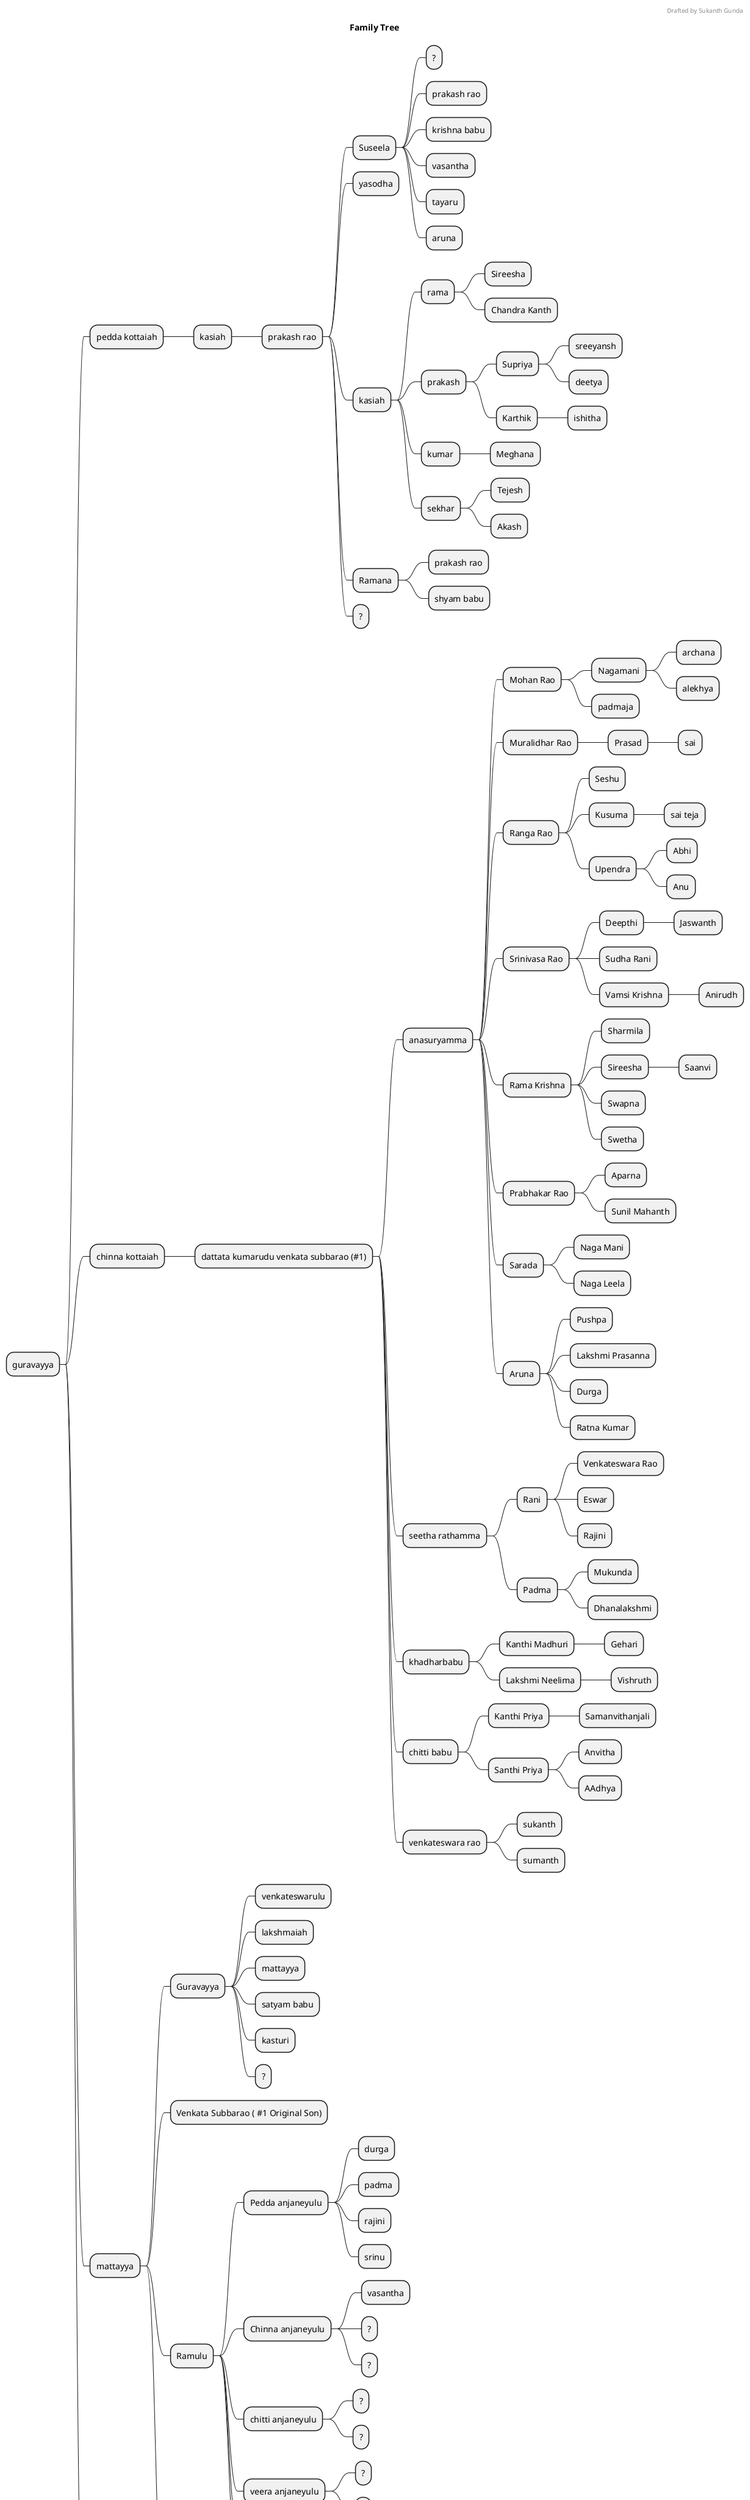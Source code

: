 <?xml version="1.0" encoding="UTF-8" standalone="no"?><svg xmlns="http://www.w3.org/2000/svg" xmlns:xlink="http://www.w3.org/1999/xlink" contentScriptType="application/ecmascript" contentStyleType="text/css" height="4228px" preserveAspectRatio="none" style="width:1265px;height:4228px;background:#FFFFFF;" version="1.1" viewBox="0 0 1265 4228" width="1265px" zoomAndPan="magnify"><defs><filter height="300%" id="f11pgpbeqben3u" width="300%" x="-1" y="-1"><feGaussianBlur result="blurOut" stdDeviation="2.0"/><feColorMatrix in="blurOut" result="blurOut2" type="matrix" values="0 0 0 0 0 0 0 0 0 0 0 0 0 0 0 0 0 0 .4 0"/><feOffset dx="4.0" dy="4.0" in="blurOut2" result="blurOut3"/><feBlend in="SourceGraphic" in2="blurOut3" mode="normal"/></filter></defs><g><rect fill="none" height="11.7773" style="stroke:none;stroke-width:1.0;" width="127" x="1068" y="10"/><text fill="#888888" font-family="sans-serif" font-size="10" lengthAdjust="spacing" textLength="127" x="1068" y="19.668">Drafted by Sukanth Gunda</text><rect fill="none" height="26.4883" style="stroke:none;stroke-width:1.0;" width="95" x="555" y="27.7773"/><text fill="#000000" font-family="sans-serif" font-size="14" font-weight="bold" lengthAdjust="spacing" textLength="85" x="560" y="46.3125">Family Tree</text><rect fill="#FEFECE" filter="url(#f11pgpbeqben3u)" height="36.4883" rx="12.5" ry="12.5" style="stroke:#A80036;stroke-width:1.5;" width="89" x="10" y="2103.8438"/><text fill="#000000" font-family="sans-serif" font-size="14" lengthAdjust="spacing" textLength="69" x="20" y="2127.3789">guravayya</text><rect fill="#FEFECE" filter="url(#f11pgpbeqben3u)" height="36.4883" rx="12.5" ry="12.5" style="stroke:#A80036;stroke-width:1.5;" width="123" x="149" y="508.0498"/><text fill="#000000" font-family="sans-serif" font-size="14" lengthAdjust="spacing" textLength="103" x="159" y="531.585">pedda kottaiah</text><rect fill="#FEFECE" filter="url(#f11pgpbeqben3u)" height="36.4883" rx="12.5" ry="12.5" style="stroke:#A80036;stroke-width:1.5;" width="64" x="322" y="508.0498"/><text fill="#000000" font-family="sans-serif" font-size="14" lengthAdjust="spacing" textLength="44" x="332" y="531.585">kasiah</text><rect fill="#FEFECE" filter="url(#f11pgpbeqben3u)" height="36.4883" rx="12.5" ry="12.5" style="stroke:#A80036;stroke-width:1.5;" width="102" x="436" y="508.0498"/><text fill="#000000" font-family="sans-serif" font-size="14" lengthAdjust="spacing" textLength="82" x="446" y="531.585">prakash rao</text><rect fill="#FEFECE" filter="url(#f11pgpbeqben3u)" height="36.4883" rx="12.5" ry="12.5" style="stroke:#A80036;stroke-width:1.5;" width="72" x="588" y="211.4863"/><text fill="#000000" font-family="sans-serif" font-size="14" lengthAdjust="spacing" textLength="52" x="598" y="235.0215">Suseela</text><rect fill="#FEFECE" filter="url(#f11pgpbeqben3u)" height="36.4883" rx="12.5" ry="12.5" style="stroke:#A80036;stroke-width:1.5;" width="26" x="710" y="70.2656"/><text fill="#000000" font-family="sans-serif" font-size="14" lengthAdjust="spacing" textLength="6" x="720" y="93.8008">?</text><path d="M660,229.7305 L670,229.7305 C685,229.7305 685,88.5098 700,88.5098 L710,88.5098 " fill="none" style="stroke:#A80036;stroke-width:1.0;"/><rect fill="#FEFECE" filter="url(#f11pgpbeqben3u)" height="36.4883" rx="12.5" ry="12.5" style="stroke:#A80036;stroke-width:1.5;" width="102" x="710" y="126.7539"/><text fill="#000000" font-family="sans-serif" font-size="14" lengthAdjust="spacing" textLength="82" x="720" y="150.2891">prakash rao</text><path d="M660,229.7305 L670,229.7305 C685,229.7305 685,144.998 700,144.998 L710,144.998 " fill="none" style="stroke:#A80036;stroke-width:1.0;"/><rect fill="#FEFECE" filter="url(#f11pgpbeqben3u)" height="36.4883" rx="12.5" ry="12.5" style="stroke:#A80036;stroke-width:1.5;" width="110" x="710" y="183.2422"/><text fill="#000000" font-family="sans-serif" font-size="14" lengthAdjust="spacing" textLength="90" x="720" y="206.7773">krishna babu</text><path d="M660,229.7305 L670,229.7305 C685,229.7305 685,201.4863 700,201.4863 L710,201.4863 " fill="none" style="stroke:#A80036;stroke-width:1.0;"/><rect fill="#FEFECE" filter="url(#f11pgpbeqben3u)" height="36.4883" rx="12.5" ry="12.5" style="stroke:#A80036;stroke-width:1.5;" width="81" x="710" y="239.7305"/><text fill="#000000" font-family="sans-serif" font-size="14" lengthAdjust="spacing" textLength="61" x="720" y="263.2656">vasantha</text><path d="M660,229.7305 L670,229.7305 C685,229.7305 685,257.9746 700,257.9746 L710,257.9746 " fill="none" style="stroke:#A80036;stroke-width:1.0;"/><rect fill="#FEFECE" filter="url(#f11pgpbeqben3u)" height="36.4883" rx="12.5" ry="12.5" style="stroke:#A80036;stroke-width:1.5;" width="63" x="710" y="296.2188"/><text fill="#000000" font-family="sans-serif" font-size="14" lengthAdjust="spacing" textLength="43" x="720" y="319.7539">tayaru</text><path d="M660,229.7305 L670,229.7305 C685,229.7305 685,314.4629 700,314.4629 L710,314.4629 " fill="none" style="stroke:#A80036;stroke-width:1.0;"/><rect fill="#FEFECE" filter="url(#f11pgpbeqben3u)" height="36.4883" rx="12.5" ry="12.5" style="stroke:#A80036;stroke-width:1.5;" width="60" x="710" y="352.707"/><text fill="#000000" font-family="sans-serif" font-size="14" lengthAdjust="spacing" textLength="40" x="720" y="376.2422">aruna</text><path d="M660,229.7305 L670,229.7305 C685,229.7305 685,370.9512 700,370.9512 L710,370.9512 " fill="none" style="stroke:#A80036;stroke-width:1.0;"/><path d="M538,526.2939 L548,526.2939 C563,526.2939 563,229.7305 578,229.7305 L588,229.7305 " fill="none" style="stroke:#A80036;stroke-width:1.0;"/><rect fill="#FEFECE" filter="url(#f11pgpbeqben3u)" height="36.4883" rx="12.5" ry="12.5" style="stroke:#A80036;stroke-width:1.5;" width="77" x="588" y="267.9746"/><text fill="#000000" font-family="sans-serif" font-size="14" lengthAdjust="spacing" textLength="57" x="598" y="291.5098">yasodha</text><path d="M538,526.2939 L548,526.2939 C563,526.2939 563,286.2188 578,286.2188 L588,286.2188 " fill="none" style="stroke:#A80036;stroke-width:1.0;"/><rect fill="#FEFECE" filter="url(#f11pgpbeqben3u)" height="36.4883" rx="12.5" ry="12.5" style="stroke:#A80036;stroke-width:1.5;" width="64" x="588" y="606.9043"/><text fill="#000000" font-family="sans-serif" font-size="14" lengthAdjust="spacing" textLength="44" x="598" y="630.4395">kasiah</text><rect fill="#FEFECE" filter="url(#f11pgpbeqben3u)" height="36.4883" rx="12.5" ry="12.5" style="stroke:#A80036;stroke-width:1.5;" width="55" x="702" y="437.4395"/><text fill="#000000" font-family="sans-serif" font-size="14" lengthAdjust="spacing" textLength="35" x="712" y="460.9746">rama</text><rect fill="#FEFECE" filter="url(#f11pgpbeqben3u)" height="36.4883" rx="12.5" ry="12.5" style="stroke:#A80036;stroke-width:1.5;" width="78" x="807" y="409.1953"/><text fill="#000000" font-family="sans-serif" font-size="14" lengthAdjust="spacing" textLength="58" x="817" y="432.7305">Sireesha</text><path d="M757,455.6836 L767,455.6836 C782,455.6836 782,427.4395 797,427.4395 L807,427.4395 " fill="none" style="stroke:#A80036;stroke-width:1.0;"/><rect fill="#FEFECE" filter="url(#f11pgpbeqben3u)" height="36.4883" rx="12.5" ry="12.5" style="stroke:#A80036;stroke-width:1.5;" width="123" x="807" y="465.6836"/><text fill="#000000" font-family="sans-serif" font-size="14" lengthAdjust="spacing" textLength="103" x="817" y="489.2188">Chandra Kanth</text><path d="M757,455.6836 L767,455.6836 C782,455.6836 782,483.9277 797,483.9277 L807,483.9277 " fill="none" style="stroke:#A80036;stroke-width:1.0;"/><path d="M652,625.1484 L662,625.1484 C677,625.1484 677,455.6836 692,455.6836 L702,455.6836 " fill="none" style="stroke:#A80036;stroke-width:1.0;"/><rect fill="#FEFECE" filter="url(#f11pgpbeqben3u)" height="36.4883" rx="12.5" ry="12.5" style="stroke:#A80036;stroke-width:1.5;" width="75" x="702" y="578.6602"/><text fill="#000000" font-family="sans-serif" font-size="14" lengthAdjust="spacing" textLength="55" x="712" y="602.1953">prakash</text><rect fill="#FEFECE" filter="url(#f11pgpbeqben3u)" height="36.4883" rx="12.5" ry="12.5" style="stroke:#A80036;stroke-width:1.5;" width="71" x="827" y="550.416"/><text fill="#000000" font-family="sans-serif" font-size="14" lengthAdjust="spacing" textLength="51" x="837" y="573.9512">Supriya</text><rect fill="#FEFECE" filter="url(#f11pgpbeqben3u)" height="36.4883" rx="12.5" ry="12.5" style="stroke:#A80036;stroke-width:1.5;" width="89" x="948" y="522.1719"/><text fill="#000000" font-family="sans-serif" font-size="14" lengthAdjust="spacing" textLength="69" x="958" y="545.707">sreeyansh</text><path d="M898,568.6602 L908,568.6602 C923,568.6602 923,540.416 938,540.416 L948,540.416 " fill="none" style="stroke:#A80036;stroke-width:1.0;"/><rect fill="#FEFECE" filter="url(#f11pgpbeqben3u)" height="36.4883" rx="12.5" ry="12.5" style="stroke:#A80036;stroke-width:1.5;" width="65" x="948" y="578.6602"/><text fill="#000000" font-family="sans-serif" font-size="14" lengthAdjust="spacing" textLength="45" x="958" y="602.1953">deetya</text><path d="M898,568.6602 L908,568.6602 C923,568.6602 923,596.9043 938,596.9043 L948,596.9043 " fill="none" style="stroke:#A80036;stroke-width:1.0;"/><path d="M777,596.9043 L787,596.9043 C802,596.9043 802,568.6602 817,568.6602 L827,568.6602 " fill="none" style="stroke:#A80036;stroke-width:1.0;"/><rect fill="#FEFECE" filter="url(#f11pgpbeqben3u)" height="36.4883" rx="12.5" ry="12.5" style="stroke:#A80036;stroke-width:1.5;" width="69" x="827" y="635.1484"/><text fill="#000000" font-family="sans-serif" font-size="14" lengthAdjust="spacing" textLength="49" x="837" y="658.6836">Karthik</text><rect fill="#FEFECE" filter="url(#f11pgpbeqben3u)" height="36.4883" rx="12.5" ry="12.5" style="stroke:#A80036;stroke-width:1.5;" width="66" x="946" y="635.1484"/><text fill="#000000" font-family="sans-serif" font-size="14" lengthAdjust="spacing" textLength="46" x="956" y="658.6836">ishitha</text><path d="M896,653.3926 L906,653.3926 C921,653.3926 921,653.3926 936,653.3926 L946,653.3926 " fill="none" style="stroke:#A80036;stroke-width:1.0;"/><path d="M777,596.9043 L787,596.9043 C802,596.9043 802,653.3926 817,653.3926 L827,653.3926 " fill="none" style="stroke:#A80036;stroke-width:1.0;"/><path d="M652,625.1484 L662,625.1484 C677,625.1484 677,596.9043 692,596.9043 L702,596.9043 " fill="none" style="stroke:#A80036;stroke-width:1.0;"/><rect fill="#FEFECE" filter="url(#f11pgpbeqben3u)" height="36.4883" rx="12.5" ry="12.5" style="stroke:#A80036;stroke-width:1.5;" width="64" x="702" y="691.6367"/><text fill="#000000" font-family="sans-serif" font-size="14" lengthAdjust="spacing" textLength="44" x="712" y="715.1719">kumar</text><rect fill="#FEFECE" filter="url(#f11pgpbeqben3u)" height="36.4883" rx="12.5" ry="12.5" style="stroke:#A80036;stroke-width:1.5;" width="83" x="816" y="691.6367"/><text fill="#000000" font-family="sans-serif" font-size="14" lengthAdjust="spacing" textLength="63" x="826" y="715.1719">Meghana</text><path d="M766,709.8809 L776,709.8809 C791,709.8809 791,709.8809 806,709.8809 L816,709.8809 " fill="none" style="stroke:#A80036;stroke-width:1.0;"/><path d="M652,625.1484 L662,625.1484 C677,625.1484 677,709.8809 692,709.8809 L702,709.8809 " fill="none" style="stroke:#A80036;stroke-width:1.0;"/><rect fill="#FEFECE" filter="url(#f11pgpbeqben3u)" height="36.4883" rx="12.5" ry="12.5" style="stroke:#A80036;stroke-width:1.5;" width="66" x="702" y="776.3691"/><text fill="#000000" font-family="sans-serif" font-size="14" lengthAdjust="spacing" textLength="46" x="712" y="799.9043">sekhar</text><rect fill="#FEFECE" filter="url(#f11pgpbeqben3u)" height="36.4883" rx="12.5" ry="12.5" style="stroke:#A80036;stroke-width:1.5;" width="65" x="818" y="748.125"/><text fill="#000000" font-family="sans-serif" font-size="14" lengthAdjust="spacing" textLength="45" x="828" y="771.6602">Tejesh</text><path d="M768,794.6133 L778,794.6133 C793,794.6133 793,766.3691 808,766.3691 L818,766.3691 " fill="none" style="stroke:#A80036;stroke-width:1.0;"/><rect fill="#FEFECE" filter="url(#f11pgpbeqben3u)" height="36.4883" rx="12.5" ry="12.5" style="stroke:#A80036;stroke-width:1.5;" width="62" x="818" y="804.6133"/><text fill="#000000" font-family="sans-serif" font-size="14" lengthAdjust="spacing" textLength="42" x="828" y="828.1484">Akash</text><path d="M768,794.6133 L778,794.6133 C793,794.6133 793,822.8574 808,822.8574 L818,822.8574 " fill="none" style="stroke:#A80036;stroke-width:1.0;"/><path d="M652,625.1484 L662,625.1484 C677,625.1484 677,794.6133 692,794.6133 L702,794.6133 " fill="none" style="stroke:#A80036;stroke-width:1.0;"/><path d="M538,526.2939 L548,526.2939 C563,526.2939 563,625.1484 578,625.1484 L588,625.1484 " fill="none" style="stroke:#A80036;stroke-width:1.0;"/><rect fill="#FEFECE" filter="url(#f11pgpbeqben3u)" height="36.4883" rx="12.5" ry="12.5" style="stroke:#A80036;stroke-width:1.5;" width="75" x="588" y="889.3457"/><text fill="#000000" font-family="sans-serif" font-size="14" lengthAdjust="spacing" textLength="55" x="598" y="912.8809">Ramana</text><rect fill="#FEFECE" filter="url(#f11pgpbeqben3u)" height="36.4883" rx="12.5" ry="12.5" style="stroke:#A80036;stroke-width:1.5;" width="102" x="713" y="861.1016"/><text fill="#000000" font-family="sans-serif" font-size="14" lengthAdjust="spacing" textLength="82" x="723" y="884.6367">prakash rao</text><path d="M663,907.5898 L673,907.5898 C688,907.5898 688,879.3457 703,879.3457 L713,879.3457 " fill="none" style="stroke:#A80036;stroke-width:1.0;"/><rect fill="#FEFECE" filter="url(#f11pgpbeqben3u)" height="36.4883" rx="12.5" ry="12.5" style="stroke:#A80036;stroke-width:1.5;" width="103" x="713" y="917.5898"/><text fill="#000000" font-family="sans-serif" font-size="14" lengthAdjust="spacing" textLength="83" x="723" y="941.125">shyam babu</text><path d="M663,907.5898 L673,907.5898 C688,907.5898 688,935.834 703,935.834 L713,935.834 " fill="none" style="stroke:#A80036;stroke-width:1.0;"/><path d="M538,526.2939 L548,526.2939 C563,526.2939 563,907.5898 578,907.5898 L588,907.5898 " fill="none" style="stroke:#A80036;stroke-width:1.0;"/><rect fill="#FEFECE" filter="url(#f11pgpbeqben3u)" height="36.4883" rx="12.5" ry="12.5" style="stroke:#A80036;stroke-width:1.5;" width="26" x="588" y="945.834"/><text fill="#000000" font-family="sans-serif" font-size="14" lengthAdjust="spacing" textLength="6" x="598" y="969.3691">?</text><path d="M538,526.2939 L548,526.2939 C563,526.2939 563,964.0781 578,964.0781 L588,964.0781 " fill="none" style="stroke:#A80036;stroke-width:1.0;"/><path d="M386,526.2939 L396,526.2939 C411,526.2939 411,526.2939 426,526.2939 L436,526.2939 " fill="none" style="stroke:#A80036;stroke-width:1.0;"/><path d="M272,526.2939 L282,526.2939 C297,526.2939 297,526.2939 312,526.2939 L322,526.2939 " fill="none" style="stroke:#A80036;stroke-width:1.0;"/><path d="M99,2122.0879 L109,2122.0879 C124,2122.0879 124,526.2939 139,526.2939 L149,526.2939 " fill="none" style="stroke:#A80036;stroke-width:1.0;"/><rect fill="#FEFECE" filter="url(#f11pgpbeqben3u)" height="36.4883" rx="12.5" ry="12.5" style="stroke:#A80036;stroke-width:1.5;" width="126" x="149" y="1934.3789"/><text fill="#000000" font-family="sans-serif" font-size="14" lengthAdjust="spacing" textLength="106" x="159" y="1957.9141">chinna kottaiah</text><rect fill="#FEFECE" filter="url(#f11pgpbeqben3u)" height="36.4883" rx="12.5" ry="12.5" style="stroke:#A80036;stroke-width:1.5;" width="301" x="325" y="1934.3789"/><text fill="#000000" font-family="sans-serif" font-size="14" lengthAdjust="spacing" textLength="281" x="335" y="1957.9141">dattata kumarudu venkata subbarao (#1)</text><rect fill="#FEFECE" filter="url(#f11pgpbeqben3u)" height="36.4883" rx="12.5" ry="12.5" style="stroke:#A80036;stroke-width:1.5;" width="116" x="676" y="1595.4492"/><text fill="#000000" font-family="sans-serif" font-size="14" lengthAdjust="spacing" textLength="96" x="686" y="1618.9844">anasuryamma</text><rect fill="#FEFECE" filter="url(#f11pgpbeqben3u)" height="36.4883" rx="12.5" ry="12.5" style="stroke:#A80036;stroke-width:1.5;" width="97" x="842" y="1044.6885"/><text fill="#000000" font-family="sans-serif" font-size="14" lengthAdjust="spacing" textLength="77" x="852" y="1068.2236">Mohan Rao</text><rect fill="#FEFECE" filter="url(#f11pgpbeqben3u)" height="36.4883" rx="12.5" ry="12.5" style="stroke:#A80036;stroke-width:1.5;" width="89" x="989" y="1030.5664"/><text fill="#000000" font-family="sans-serif" font-size="14" lengthAdjust="spacing" textLength="69" x="999" y="1054.1016">Nagamani</text><rect fill="#FEFECE" filter="url(#f11pgpbeqben3u)" height="36.4883" rx="12.5" ry="12.5" style="stroke:#A80036;stroke-width:1.5;" width="75" x="1128" y="1002.3223"/><text fill="#000000" font-family="sans-serif" font-size="14" lengthAdjust="spacing" textLength="55" x="1138" y="1025.8574">archana</text><path d="M1078,1048.8105 L1088,1048.8105 C1103,1048.8105 1103,1020.5664 1118,1020.5664 L1128,1020.5664 " fill="none" style="stroke:#A80036;stroke-width:1.0;"/><rect fill="#FEFECE" filter="url(#f11pgpbeqben3u)" height="36.4883" rx="12.5" ry="12.5" style="stroke:#A80036;stroke-width:1.5;" width="72" x="1128" y="1058.8105"/><text fill="#000000" font-family="sans-serif" font-size="14" lengthAdjust="spacing" textLength="52" x="1138" y="1082.3457">alekhya</text><path d="M1078,1048.8105 L1088,1048.8105 C1103,1048.8105 1103,1077.0547 1118,1077.0547 L1128,1077.0547 " fill="none" style="stroke:#A80036;stroke-width:1.0;"/><path d="M939,1062.9326 L949,1062.9326 C964,1062.9326 964,1048.8105 979,1048.8105 L989,1048.8105 " fill="none" style="stroke:#A80036;stroke-width:1.0;"/><rect fill="#FEFECE" filter="url(#f11pgpbeqben3u)" height="36.4883" rx="12.5" ry="12.5" style="stroke:#A80036;stroke-width:1.5;" width="79" x="989" y="1087.0547"/><text fill="#000000" font-family="sans-serif" font-size="14" lengthAdjust="spacing" textLength="59" x="999" y="1110.5898">padmaja</text><path d="M939,1062.9326 L949,1062.9326 C964,1062.9326 964,1105.2988 979,1105.2988 L989,1105.2988 " fill="none" style="stroke:#A80036;stroke-width:1.0;"/><path d="M792,1613.6934 L802,1613.6934 C817,1613.6934 817,1062.9326 832,1062.9326 L842,1062.9326 " fill="none" style="stroke:#A80036;stroke-width:1.0;"/><rect fill="#FEFECE" filter="url(#f11pgpbeqben3u)" height="36.4883" rx="12.5" ry="12.5" style="stroke:#A80036;stroke-width:1.5;" width="125" x="842" y="1143.543"/><text fill="#000000" font-family="sans-serif" font-size="14" lengthAdjust="spacing" textLength="105" x="852" y="1167.0781">Muralidhar Rao</text><rect fill="#FEFECE" filter="url(#f11pgpbeqben3u)" height="36.4883" rx="12.5" ry="12.5" style="stroke:#A80036;stroke-width:1.5;" width="66" x="1017" y="1143.543"/><text fill="#000000" font-family="sans-serif" font-size="14" lengthAdjust="spacing" textLength="46" x="1027" y="1167.0781">Prasad</text><rect fill="#FEFECE" filter="url(#f11pgpbeqben3u)" height="36.4883" rx="12.5" ry="12.5" style="stroke:#A80036;stroke-width:1.5;" width="39" x="1133" y="1143.543"/><text fill="#000000" font-family="sans-serif" font-size="14" lengthAdjust="spacing" textLength="19" x="1143" y="1167.0781">sai</text><path d="M1083,1161.7871 L1093,1161.7871 C1108,1161.7871 1108,1161.7871 1123,1161.7871 L1133,1161.7871 " fill="none" style="stroke:#A80036;stroke-width:1.0;"/><path d="M967,1161.7871 L977,1161.7871 C992,1161.7871 992,1161.7871 1007,1161.7871 L1017,1161.7871 " fill="none" style="stroke:#A80036;stroke-width:1.0;"/><path d="M792,1613.6934 L802,1613.6934 C817,1613.6934 817,1161.7871 832,1161.7871 L842,1161.7871 " fill="none" style="stroke:#A80036;stroke-width:1.0;"/><rect fill="#FEFECE" filter="url(#f11pgpbeqben3u)" height="36.4883" rx="12.5" ry="12.5" style="stroke:#A80036;stroke-width:1.5;" width="93" x="842" y="1270.6416"/><text fill="#000000" font-family="sans-serif" font-size="14" lengthAdjust="spacing" textLength="73" x="852" y="1294.1768">Ranga Rao</text><rect fill="#FEFECE" filter="url(#f11pgpbeqben3u)" height="36.4883" rx="12.5" ry="12.5" style="stroke:#A80036;stroke-width:1.5;" width="61" x="985" y="1200.0313"/><text fill="#000000" font-family="sans-serif" font-size="14" lengthAdjust="spacing" textLength="41" x="995" y="1223.5664">Seshu</text><path d="M935,1288.8857 L945,1288.8857 C960,1288.8857 960,1218.2754 975,1218.2754 L985,1218.2754 " fill="none" style="stroke:#A80036;stroke-width:1.0;"/><rect fill="#FEFECE" filter="url(#f11pgpbeqben3u)" height="36.4883" rx="12.5" ry="12.5" style="stroke:#A80036;stroke-width:1.5;" width="75" x="985" y="1256.5195"/><text fill="#000000" font-family="sans-serif" font-size="14" lengthAdjust="spacing" textLength="55" x="995" y="1280.0547">Kusuma</text><path d="M935,1288.8857 L945,1288.8857 C960,1288.8857 960,1274.7637 975,1274.7637 L985,1274.7637 " fill="none" style="stroke:#A80036;stroke-width:1.0;"/><rect fill="#FEFECE" filter="url(#f11pgpbeqben3u)" height="36.4883" rx="12.5" ry="12.5" style="stroke:#A80036;stroke-width:1.5;" width="79" x="985" y="1313.0078"/><text fill="#000000" font-family="sans-serif" font-size="14" lengthAdjust="spacing" textLength="59" x="995" y="1336.543">Upendra</text><rect fill="#FEFECE" filter="url(#f11pgpbeqben3u)" height="36.4883" rx="12.5" ry="12.5" style="stroke:#A80036;stroke-width:1.5;" width="52" x="1114" y="1284.7637"/><text fill="#000000" font-family="sans-serif" font-size="14" lengthAdjust="spacing" textLength="32" x="1124" y="1308.2988">Abhi</text><path d="M1064,1331.252 L1074,1331.252 C1089,1331.252 1089,1303.0078 1104,1303.0078 L1114,1303.0078 " fill="none" style="stroke:#A80036;stroke-width:1.0;"/><rect fill="#FEFECE" filter="url(#f11pgpbeqben3u)" height="36.4883" rx="12.5" ry="12.5" style="stroke:#A80036;stroke-width:1.5;" width="48" x="1114" y="1341.252"/><text fill="#000000" font-family="sans-serif" font-size="14" lengthAdjust="spacing" textLength="28" x="1124" y="1364.7871">Anu</text><path d="M1064,1331.252 L1074,1331.252 C1089,1331.252 1089,1359.4961 1104,1359.4961 L1114,1359.4961 " fill="none" style="stroke:#A80036;stroke-width:1.0;"/><path d="M935,1288.8857 L945,1288.8857 C960,1288.8857 960,1331.252 975,1331.252 L985,1331.252 " fill="none" style="stroke:#A80036;stroke-width:1.0;"/><path d="M792,1613.6934 L802,1613.6934 C817,1613.6934 817,1288.8857 832,1288.8857 L842,1288.8857 " fill="none" style="stroke:#A80036;stroke-width:1.0;"/><rect fill="#FEFECE" filter="url(#f11pgpbeqben3u)" height="36.4883" rx="12.5" ry="12.5" style="stroke:#A80036;stroke-width:1.5;" width="111" x="842" y="1454.2285"/><text fill="#000000" font-family="sans-serif" font-size="14" lengthAdjust="spacing" textLength="91" x="852" y="1477.7637">Srinivasa Rao</text><rect fill="#FEFECE" filter="url(#f11pgpbeqben3u)" height="36.4883" rx="12.5" ry="12.5" style="stroke:#A80036;stroke-width:1.5;" width="73" x="1003" y="1397.7402"/><text fill="#000000" font-family="sans-serif" font-size="14" lengthAdjust="spacing" textLength="53" x="1013" y="1421.2754">Deepthi</text><rect fill="#FEFECE" filter="url(#f11pgpbeqben3u)" height="36.4883" rx="12.5" ry="12.5" style="stroke:#A80036;stroke-width:1.5;" width="81" x="1126" y="1397.7402"/><text fill="#000000" font-family="sans-serif" font-size="14" lengthAdjust="spacing" textLength="61" x="1136" y="1421.2754">Jaswanth</text><path d="M1076,1415.9844 L1086,1415.9844 C1101,1415.9844 1101,1415.9844 1116,1415.9844 L1126,1415.9844 " fill="none" style="stroke:#A80036;stroke-width:1.0;"/><path d="M953,1472.4727 L963,1472.4727 C978,1472.4727 978,1415.9844 993,1415.9844 L1003,1415.9844 " fill="none" style="stroke:#A80036;stroke-width:1.0;"/><rect fill="#FEFECE" filter="url(#f11pgpbeqben3u)" height="36.4883" rx="12.5" ry="12.5" style="stroke:#A80036;stroke-width:1.5;" width="97" x="1003" y="1454.2285"/><text fill="#000000" font-family="sans-serif" font-size="14" lengthAdjust="spacing" textLength="77" x="1013" y="1477.7637">Sudha Rani</text><path d="M953,1472.4727 L963,1472.4727 C978,1472.4727 978,1472.4727 993,1472.4727 L1003,1472.4727 " fill="none" style="stroke:#A80036;stroke-width:1.0;"/><rect fill="#FEFECE" filter="url(#f11pgpbeqben3u)" height="36.4883" rx="12.5" ry="12.5" style="stroke:#A80036;stroke-width:1.5;" width="117" x="1003" y="1510.7168"/><text fill="#000000" font-family="sans-serif" font-size="14" lengthAdjust="spacing" textLength="97" x="1013" y="1534.252">Vamsi Krishna</text><rect fill="#FEFECE" filter="url(#f11pgpbeqben3u)" height="36.4883" rx="12.5" ry="12.5" style="stroke:#A80036;stroke-width:1.5;" width="76" x="1170" y="1510.7168"/><text fill="#000000" font-family="sans-serif" font-size="14" lengthAdjust="spacing" textLength="56" x="1180" y="1534.252">Anirudh</text><path d="M1120,1528.9609 L1130,1528.9609 C1145,1528.9609 1145,1528.9609 1160,1528.9609 L1170,1528.9609 " fill="none" style="stroke:#A80036;stroke-width:1.0;"/><path d="M953,1472.4727 L963,1472.4727 C978,1472.4727 978,1528.9609 993,1528.9609 L1003,1528.9609 " fill="none" style="stroke:#A80036;stroke-width:1.0;"/><path d="M792,1613.6934 L802,1613.6934 C817,1613.6934 817,1472.4727 832,1472.4727 L842,1472.4727 " fill="none" style="stroke:#A80036;stroke-width:1.0;"/><rect fill="#FEFECE" filter="url(#f11pgpbeqben3u)" height="36.4883" rx="12.5" ry="12.5" style="stroke:#A80036;stroke-width:1.5;" width="114" x="842" y="1651.9375"/><text fill="#000000" font-family="sans-serif" font-size="14" lengthAdjust="spacing" textLength="94" x="852" y="1675.4727">Rama Krishna</text><rect fill="#FEFECE" filter="url(#f11pgpbeqben3u)" height="36.4883" rx="12.5" ry="12.5" style="stroke:#A80036;stroke-width:1.5;" width="80" x="1006" y="1567.2051"/><text fill="#000000" font-family="sans-serif" font-size="14" lengthAdjust="spacing" textLength="60" x="1016" y="1590.7402">Sharmila</text><path d="M956,1670.1816 L966,1670.1816 C981,1670.1816 981,1585.4492 996,1585.4492 L1006,1585.4492 " fill="none" style="stroke:#A80036;stroke-width:1.0;"/><rect fill="#FEFECE" filter="url(#f11pgpbeqben3u)" height="36.4883" rx="12.5" ry="12.5" style="stroke:#A80036;stroke-width:1.5;" width="78" x="1006" y="1623.6934"/><text fill="#000000" font-family="sans-serif" font-size="14" lengthAdjust="spacing" textLength="58" x="1016" y="1647.2285">Sireesha</text><rect fill="#FEFECE" filter="url(#f11pgpbeqben3u)" height="36.4883" rx="12.5" ry="12.5" style="stroke:#A80036;stroke-width:1.5;" width="64" x="1134" y="1623.6934"/><text fill="#000000" font-family="sans-serif" font-size="14" lengthAdjust="spacing" textLength="44" x="1144" y="1647.2285">Saanvi</text><path d="M1084,1641.9375 L1094,1641.9375 C1109,1641.9375 1109,1641.9375 1124,1641.9375 L1134,1641.9375 " fill="none" style="stroke:#A80036;stroke-width:1.0;"/><path d="M956,1670.1816 L966,1670.1816 C981,1670.1816 981,1641.9375 996,1641.9375 L1006,1641.9375 " fill="none" style="stroke:#A80036;stroke-width:1.0;"/><rect fill="#FEFECE" filter="url(#f11pgpbeqben3u)" height="36.4883" rx="12.5" ry="12.5" style="stroke:#A80036;stroke-width:1.5;" width="73" x="1006" y="1680.1816"/><text fill="#000000" font-family="sans-serif" font-size="14" lengthAdjust="spacing" textLength="53" x="1016" y="1703.7168">Swapna</text><path d="M956,1670.1816 L966,1670.1816 C981,1670.1816 981,1698.4258 996,1698.4258 L1006,1698.4258 " fill="none" style="stroke:#A80036;stroke-width:1.0;"/><rect fill="#FEFECE" filter="url(#f11pgpbeqben3u)" height="36.4883" rx="12.5" ry="12.5" style="stroke:#A80036;stroke-width:1.5;" width="69" x="1006" y="1736.6699"/><text fill="#000000" font-family="sans-serif" font-size="14" lengthAdjust="spacing" textLength="49" x="1016" y="1760.2051">Swetha</text><path d="M956,1670.1816 L966,1670.1816 C981,1670.1816 981,1754.9141 996,1754.9141 L1006,1754.9141 " fill="none" style="stroke:#A80036;stroke-width:1.0;"/><path d="M792,1613.6934 L802,1613.6934 C817,1613.6934 817,1670.1816 832,1670.1816 L842,1670.1816 " fill="none" style="stroke:#A80036;stroke-width:1.0;"/><rect fill="#FEFECE" filter="url(#f11pgpbeqben3u)" height="36.4883" rx="12.5" ry="12.5" style="stroke:#A80036;stroke-width:1.5;" width="120" x="842" y="1821.4023"/><text fill="#000000" font-family="sans-serif" font-size="14" lengthAdjust="spacing" textLength="100" x="852" y="1844.9375">Prabhakar Rao</text><rect fill="#FEFECE" filter="url(#f11pgpbeqben3u)" height="36.4883" rx="12.5" ry="12.5" style="stroke:#A80036;stroke-width:1.5;" width="70" x="1012" y="1793.1582"/><text fill="#000000" font-family="sans-serif" font-size="14" lengthAdjust="spacing" textLength="50" x="1022" y="1816.6934">Aparna</text><path d="M962,1839.6465 L972,1839.6465 C987,1839.6465 987,1811.4023 1002,1811.4023 L1012,1811.4023 " fill="none" style="stroke:#A80036;stroke-width:1.0;"/><rect fill="#FEFECE" filter="url(#f11pgpbeqben3u)" height="36.4883" rx="12.5" ry="12.5" style="stroke:#A80036;stroke-width:1.5;" width="118" x="1012" y="1849.6465"/><text fill="#000000" font-family="sans-serif" font-size="14" lengthAdjust="spacing" textLength="98" x="1022" y="1873.1816">Sunil Mahanth</text><path d="M962,1839.6465 L972,1839.6465 C987,1839.6465 987,1867.8906 1002,1867.8906 L1012,1867.8906 " fill="none" style="stroke:#A80036;stroke-width:1.0;"/><path d="M792,1613.6934 L802,1613.6934 C817,1613.6934 817,1839.6465 832,1839.6465 L842,1839.6465 " fill="none" style="stroke:#A80036;stroke-width:1.0;"/><rect fill="#FEFECE" filter="url(#f11pgpbeqben3u)" height="36.4883" rx="12.5" ry="12.5" style="stroke:#A80036;stroke-width:1.5;" width="67" x="842" y="1934.3789"/><text fill="#000000" font-family="sans-serif" font-size="14" lengthAdjust="spacing" textLength="47" x="852" y="1957.9141">Sarada</text><rect fill="#FEFECE" filter="url(#f11pgpbeqben3u)" height="36.4883" rx="12.5" ry="12.5" style="stroke:#A80036;stroke-width:1.5;" width="92" x="959" y="1906.1348"/><text fill="#000000" font-family="sans-serif" font-size="14" lengthAdjust="spacing" textLength="72" x="969" y="1929.6699">Naga Mani</text><path d="M909,1952.623 L919,1952.623 C934,1952.623 934,1924.3789 949,1924.3789 L959,1924.3789 " fill="none" style="stroke:#A80036;stroke-width:1.0;"/><rect fill="#FEFECE" filter="url(#f11pgpbeqben3u)" height="36.4883" rx="12.5" ry="12.5" style="stroke:#A80036;stroke-width:1.5;" width="94" x="959" y="1962.623"/><text fill="#000000" font-family="sans-serif" font-size="14" lengthAdjust="spacing" textLength="74" x="969" y="1986.1582">Naga Leela</text><path d="M909,1952.623 L919,1952.623 C934,1952.623 934,1980.8672 949,1980.8672 L959,1980.8672 " fill="none" style="stroke:#A80036;stroke-width:1.0;"/><path d="M792,1613.6934 L802,1613.6934 C817,1613.6934 817,1952.623 832,1952.623 L842,1952.623 " fill="none" style="stroke:#A80036;stroke-width:1.0;"/><rect fill="#FEFECE" filter="url(#f11pgpbeqben3u)" height="36.4883" rx="12.5" ry="12.5" style="stroke:#A80036;stroke-width:1.5;" width="62" x="842" y="2103.8438"/><text fill="#000000" font-family="sans-serif" font-size="14" lengthAdjust="spacing" textLength="42" x="852" y="2127.3789">Aruna</text><rect fill="#FEFECE" filter="url(#f11pgpbeqben3u)" height="36.4883" rx="12.5" ry="12.5" style="stroke:#A80036;stroke-width:1.5;" width="70" x="954" y="2019.1113"/><text fill="#000000" font-family="sans-serif" font-size="14" lengthAdjust="spacing" textLength="50" x="964" y="2042.6465">Pushpa</text><path d="M904,2122.0879 L914,2122.0879 C929,2122.0879 929,2037.3555 944,2037.3555 L954,2037.3555 " fill="none" style="stroke:#A80036;stroke-width:1.0;"/><rect fill="#FEFECE" filter="url(#f11pgpbeqben3u)" height="36.4883" rx="12.5" ry="12.5" style="stroke:#A80036;stroke-width:1.5;" width="143" x="954" y="2075.5996"/><text fill="#000000" font-family="sans-serif" font-size="14" lengthAdjust="spacing" textLength="123" x="964" y="2099.1348">Lakshmi Prasanna</text><path d="M904,2122.0879 L914,2122.0879 C929,2122.0879 929,2093.8438 944,2093.8438 L954,2093.8438 " fill="none" style="stroke:#A80036;stroke-width:1.0;"/><rect fill="#FEFECE" filter="url(#f11pgpbeqben3u)" height="36.4883" rx="12.5" ry="12.5" style="stroke:#A80036;stroke-width:1.5;" width="62" x="954" y="2132.0879"/><text fill="#000000" font-family="sans-serif" font-size="14" lengthAdjust="spacing" textLength="42" x="964" y="2155.623">Durga</text><path d="M904,2122.0879 L914,2122.0879 C929,2122.0879 929,2150.332 944,2150.332 L954,2150.332 " fill="none" style="stroke:#A80036;stroke-width:1.0;"/><rect fill="#FEFECE" filter="url(#f11pgpbeqben3u)" height="36.4883" rx="12.5" ry="12.5" style="stroke:#A80036;stroke-width:1.5;" width="108" x="954" y="2188.5762"/><text fill="#000000" font-family="sans-serif" font-size="14" lengthAdjust="spacing" textLength="88" x="964" y="2212.1113">Ratna Kumar</text><path d="M904,2122.0879 L914,2122.0879 C929,2122.0879 929,2206.8203 944,2206.8203 L954,2206.8203 " fill="none" style="stroke:#A80036;stroke-width:1.0;"/><path d="M792,1613.6934 L802,1613.6934 C817,1613.6934 817,2122.0879 832,2122.0879 L842,2122.0879 " fill="none" style="stroke:#A80036;stroke-width:1.0;"/><path d="M626,1952.623 L636,1952.623 C651,1952.623 651,1613.6934 666,1613.6934 L676,1613.6934 " fill="none" style="stroke:#A80036;stroke-width:1.0;"/><rect fill="#FEFECE" filter="url(#f11pgpbeqben3u)" height="36.4883" rx="12.5" ry="12.5" style="stroke:#A80036;stroke-width:1.5;" width="139" x="676" y="2358.041"/><text fill="#000000" font-family="sans-serif" font-size="14" lengthAdjust="spacing" textLength="119" x="686" y="2381.5762">seetha rathamma</text><rect fill="#FEFECE" filter="url(#f11pgpbeqben3u)" height="36.4883" rx="12.5" ry="12.5" style="stroke:#A80036;stroke-width:1.5;" width="50" x="865" y="2301.5527"/><text fill="#000000" font-family="sans-serif" font-size="14" lengthAdjust="spacing" textLength="30" x="875" y="2325.0879">Rani</text><rect fill="#FEFECE" filter="url(#f11pgpbeqben3u)" height="36.4883" rx="12.5" ry="12.5" style="stroke:#A80036;stroke-width:1.5;" width="145" x="965" y="2245.0645"/><text fill="#000000" font-family="sans-serif" font-size="14" lengthAdjust="spacing" textLength="125" x="975" y="2268.5996">Venkateswara Rao</text><path d="M915,2319.7969 L925,2319.7969 C940,2319.7969 940,2263.3086 955,2263.3086 L965,2263.3086 " fill="none" style="stroke:#A80036;stroke-width:1.0;"/><rect fill="#FEFECE" filter="url(#f11pgpbeqben3u)" height="36.4883" rx="12.5" ry="12.5" style="stroke:#A80036;stroke-width:1.5;" width="60" x="965" y="2301.5527"/><text fill="#000000" font-family="sans-serif" font-size="14" lengthAdjust="spacing" textLength="40" x="975" y="2325.0879">Eswar</text><path d="M915,2319.7969 L925,2319.7969 C940,2319.7969 940,2319.7969 955,2319.7969 L965,2319.7969 " fill="none" style="stroke:#A80036;stroke-width:1.0;"/><rect fill="#FEFECE" filter="url(#f11pgpbeqben3u)" height="36.4883" rx="12.5" ry="12.5" style="stroke:#A80036;stroke-width:1.5;" width="58" x="965" y="2358.041"/><text fill="#000000" font-family="sans-serif" font-size="14" lengthAdjust="spacing" textLength="38" x="975" y="2381.5762">Rajini</text><path d="M915,2319.7969 L925,2319.7969 C940,2319.7969 940,2376.2852 955,2376.2852 L965,2376.2852 " fill="none" style="stroke:#A80036;stroke-width:1.0;"/><path d="M815,2376.2852 L825,2376.2852 C840,2376.2852 840,2319.7969 855,2319.7969 L865,2319.7969 " fill="none" style="stroke:#A80036;stroke-width:1.0;"/><rect fill="#FEFECE" filter="url(#f11pgpbeqben3u)" height="36.4883" rx="12.5" ry="12.5" style="stroke:#A80036;stroke-width:1.5;" width="66" x="865" y="2442.7734"/><text fill="#000000" font-family="sans-serif" font-size="14" lengthAdjust="spacing" textLength="46" x="875" y="2466.3086">Padma</text><rect fill="#FEFECE" filter="url(#f11pgpbeqben3u)" height="36.4883" rx="12.5" ry="12.5" style="stroke:#A80036;stroke-width:1.5;" width="84" x="981" y="2414.5293"/><text fill="#000000" font-family="sans-serif" font-size="14" lengthAdjust="spacing" textLength="64" x="991" y="2438.0645">Mukunda</text><path d="M931,2461.0176 L941,2461.0176 C956,2461.0176 956,2432.7734 971,2432.7734 L981,2432.7734 " fill="none" style="stroke:#A80036;stroke-width:1.0;"/><rect fill="#FEFECE" filter="url(#f11pgpbeqben3u)" height="36.4883" rx="12.5" ry="12.5" style="stroke:#A80036;stroke-width:1.5;" width="117" x="981" y="2471.0176"/><text fill="#000000" font-family="sans-serif" font-size="14" lengthAdjust="spacing" textLength="97" x="991" y="2494.5527">Dhanalakshmi</text><path d="M931,2461.0176 L941,2461.0176 C956,2461.0176 956,2489.2617 971,2489.2617 L981,2489.2617 " fill="none" style="stroke:#A80036;stroke-width:1.0;"/><path d="M815,2376.2852 L825,2376.2852 C840,2376.2852 840,2461.0176 855,2461.0176 L865,2461.0176 " fill="none" style="stroke:#A80036;stroke-width:1.0;"/><path d="M626,1952.623 L636,1952.623 C651,1952.623 651,2376.2852 666,2376.2852 L676,2376.2852 " fill="none" style="stroke:#A80036;stroke-width:1.0;"/><rect fill="#FEFECE" filter="url(#f11pgpbeqben3u)" height="36.4883" rx="12.5" ry="12.5" style="stroke:#A80036;stroke-width:1.5;" width="112" x="676" y="2555.75"/><text fill="#000000" font-family="sans-serif" font-size="14" lengthAdjust="spacing" textLength="92" x="686" y="2579.2852">khadharbabu</text><rect fill="#FEFECE" filter="url(#f11pgpbeqben3u)" height="36.4883" rx="12.5" ry="12.5" style="stroke:#A80036;stroke-width:1.5;" width="125" x="838" y="2527.5059"/><text fill="#000000" font-family="sans-serif" font-size="14" lengthAdjust="spacing" textLength="105" x="848" y="2551.041">Kanthi Madhuri</text><rect fill="#FEFECE" filter="url(#f11pgpbeqben3u)" height="36.4883" rx="12.5" ry="12.5" style="stroke:#A80036;stroke-width:1.5;" width="65" x="1013" y="2527.5059"/><text fill="#000000" font-family="sans-serif" font-size="14" lengthAdjust="spacing" textLength="45" x="1023" y="2551.041">Gehari</text><path d="M963,2545.75 L973,2545.75 C988,2545.75 988,2545.75 1003,2545.75 L1013,2545.75 " fill="none" style="stroke:#A80036;stroke-width:1.0;"/><path d="M788,2573.9941 L798,2573.9941 C813,2573.9941 813,2545.75 828,2545.75 L838,2545.75 " fill="none" style="stroke:#A80036;stroke-width:1.0;"/><rect fill="#FEFECE" filter="url(#f11pgpbeqben3u)" height="36.4883" rx="12.5" ry="12.5" style="stroke:#A80036;stroke-width:1.5;" width="135" x="838" y="2583.9941"/><text fill="#000000" font-family="sans-serif" font-size="14" lengthAdjust="spacing" textLength="115" x="848" y="2607.5293">Lakshmi Neelima</text><rect fill="#FEFECE" filter="url(#f11pgpbeqben3u)" height="36.4883" rx="12.5" ry="12.5" style="stroke:#A80036;stroke-width:1.5;" width="78" x="1023" y="2583.9941"/><text fill="#000000" font-family="sans-serif" font-size="14" lengthAdjust="spacing" textLength="58" x="1033" y="2607.5293">Vishruth</text><path d="M973,2602.2383 L983,2602.2383 C998,2602.2383 998,2602.2383 1013,2602.2383 L1023,2602.2383 " fill="none" style="stroke:#A80036;stroke-width:1.0;"/><path d="M788,2573.9941 L798,2573.9941 C813,2573.9941 813,2602.2383 828,2602.2383 L838,2602.2383 " fill="none" style="stroke:#A80036;stroke-width:1.0;"/><path d="M626,1952.623 L636,1952.623 C651,1952.623 651,2573.9941 666,2573.9941 L676,2573.9941 " fill="none" style="stroke:#A80036;stroke-width:1.0;"/><rect fill="#FEFECE" filter="url(#f11pgpbeqben3u)" height="36.4883" rx="12.5" ry="12.5" style="stroke:#A80036;stroke-width:1.5;" width="93" x="676" y="2696.9707"/><text fill="#000000" font-family="sans-serif" font-size="14" lengthAdjust="spacing" textLength="73" x="686" y="2720.5059">chitti babu</text><rect fill="#FEFECE" filter="url(#f11pgpbeqben3u)" height="36.4883" rx="12.5" ry="12.5" style="stroke:#A80036;stroke-width:1.5;" width="101" x="819" y="2640.4824"/><text fill="#000000" font-family="sans-serif" font-size="14" lengthAdjust="spacing" textLength="81" x="829" y="2664.0176">Kanthi Priya</text><rect fill="#FEFECE" filter="url(#f11pgpbeqben3u)" height="36.4883" rx="12.5" ry="12.5" style="stroke:#A80036;stroke-width:1.5;" width="128" x="970" y="2640.4824"/><text fill="#000000" font-family="sans-serif" font-size="14" lengthAdjust="spacing" textLength="108" x="980" y="2664.0176">Samanvithanjali</text><path d="M920,2658.7266 L930,2658.7266 C945,2658.7266 945,2658.7266 960,2658.7266 L970,2658.7266 " fill="none" style="stroke:#A80036;stroke-width:1.0;"/><path d="M769,2715.2148 L779,2715.2148 C794,2715.2148 794,2658.7266 809,2658.7266 L819,2658.7266 " fill="none" style="stroke:#A80036;stroke-width:1.0;"/><rect fill="#FEFECE" filter="url(#f11pgpbeqben3u)" height="36.4883" rx="12.5" ry="12.5" style="stroke:#A80036;stroke-width:1.5;" width="100" x="819" y="2725.2148"/><text fill="#000000" font-family="sans-serif" font-size="14" lengthAdjust="spacing" textLength="80" x="829" y="2748.75">Santhi Priya</text><rect fill="#FEFECE" filter="url(#f11pgpbeqben3u)" height="36.4883" rx="12.5" ry="12.5" style="stroke:#A80036;stroke-width:1.5;" width="72" x="969" y="2696.9707"/><text fill="#000000" font-family="sans-serif" font-size="14" lengthAdjust="spacing" textLength="52" x="979" y="2720.5059">Anvitha</text><path d="M919,2743.459 L929,2743.459 C944,2743.459 944,2715.2148 959,2715.2148 L969,2715.2148 " fill="none" style="stroke:#A80036;stroke-width:1.0;"/><rect fill="#FEFECE" filter="url(#f11pgpbeqben3u)" height="36.4883" rx="12.5" ry="12.5" style="stroke:#A80036;stroke-width:1.5;" width="73" x="969" y="2753.459"/><text fill="#000000" font-family="sans-serif" font-size="14" lengthAdjust="spacing" textLength="53" x="979" y="2776.9941">AAdhya</text><path d="M919,2743.459 L929,2743.459 C944,2743.459 944,2771.7031 959,2771.7031 L969,2771.7031 " fill="none" style="stroke:#A80036;stroke-width:1.0;"/><path d="M769,2715.2148 L779,2715.2148 C794,2715.2148 794,2743.459 809,2743.459 L819,2743.459 " fill="none" style="stroke:#A80036;stroke-width:1.0;"/><path d="M626,1952.623 L636,1952.623 C651,1952.623 651,2715.2148 666,2715.2148 L676,2715.2148 " fill="none" style="stroke:#A80036;stroke-width:1.0;"/><rect fill="#FEFECE" filter="url(#f11pgpbeqben3u)" height="36.4883" rx="12.5" ry="12.5" style="stroke:#A80036;stroke-width:1.5;" width="140" x="676" y="2838.1914"/><text fill="#000000" font-family="sans-serif" font-size="14" lengthAdjust="spacing" textLength="120" x="686" y="2861.7266">venkateswara rao</text><rect fill="#FEFECE" filter="url(#f11pgpbeqben3u)" height="36.4883" rx="12.5" ry="12.5" style="stroke:#A80036;stroke-width:1.5;" width="75" x="866" y="2809.9473"/><text fill="#000000" font-family="sans-serif" font-size="14" lengthAdjust="spacing" textLength="55" x="876" y="2833.4824">sukanth</text><path d="M816,2856.4355 L826,2856.4355 C841,2856.4355 841,2828.1914 856,2828.1914 L866,2828.1914 " fill="none" style="stroke:#A80036;stroke-width:1.0;"/><rect fill="#FEFECE" filter="url(#f11pgpbeqben3u)" height="36.4883" rx="12.5" ry="12.5" style="stroke:#A80036;stroke-width:1.5;" width="80" x="866" y="2866.4355"/><text fill="#000000" font-family="sans-serif" font-size="14" lengthAdjust="spacing" textLength="60" x="876" y="2889.9707">sumanth</text><path d="M816,2856.4355 L826,2856.4355 C841,2856.4355 841,2884.6797 856,2884.6797 L866,2884.6797 " fill="none" style="stroke:#A80036;stroke-width:1.0;"/><path d="M626,1952.623 L636,1952.623 C651,1952.623 651,2856.4355 666,2856.4355 L676,2856.4355 " fill="none" style="stroke:#A80036;stroke-width:1.0;"/><path d="M275,1952.623 L285,1952.623 C300,1952.623 300,1952.623 315,1952.623 L325,1952.623 " fill="none" style="stroke:#A80036;stroke-width:1.0;"/><path d="M99,2122.0879 L109,2122.0879 C124,2122.0879 124,1952.623 139,1952.623 L149,1952.623 " fill="none" style="stroke:#A80036;stroke-width:1.0;"/><rect fill="#FEFECE" filter="url(#f11pgpbeqben3u)" height="36.4883" rx="12.5" ry="12.5" style="stroke:#A80036;stroke-width:1.5;" width="81" x="149" y="3501.9287"/><text fill="#000000" font-family="sans-serif" font-size="14" lengthAdjust="spacing" textLength="61" x="159" y="3525.4639">mattayya</text><rect fill="#FEFECE" filter="url(#f11pgpbeqben3u)" height="36.4883" rx="12.5" ry="12.5" style="stroke:#A80036;stroke-width:1.5;" width="90" x="280" y="3064.1445"/><text fill="#000000" font-family="sans-serif" font-size="14" lengthAdjust="spacing" textLength="70" x="290" y="3087.6797">Guravayya</text><rect fill="#FEFECE" filter="url(#f11pgpbeqben3u)" height="36.4883" rx="12.5" ry="12.5" style="stroke:#A80036;stroke-width:1.5;" width="127" x="420" y="2922.9238"/><text fill="#000000" font-family="sans-serif" font-size="14" lengthAdjust="spacing" textLength="107" x="430" y="2946.459">venkateswarulu</text><path d="M370,3082.3887 L380,3082.3887 C395,3082.3887 395,2941.168 410,2941.168 L420,2941.168 " fill="none" style="stroke:#A80036;stroke-width:1.0;"/><rect fill="#FEFECE" filter="url(#f11pgpbeqben3u)" height="36.4883" rx="12.5" ry="12.5" style="stroke:#A80036;stroke-width:1.5;" width="98" x="420" y="2979.4121"/><text fill="#000000" font-family="sans-serif" font-size="14" lengthAdjust="spacing" textLength="78" x="430" y="3002.9473">lakshmaiah</text><path d="M370,3082.3887 L380,3082.3887 C395,3082.3887 395,2997.6563 410,2997.6563 L420,2997.6563 " fill="none" style="stroke:#A80036;stroke-width:1.0;"/><rect fill="#FEFECE" filter="url(#f11pgpbeqben3u)" height="36.4883" rx="12.5" ry="12.5" style="stroke:#A80036;stroke-width:1.5;" width="81" x="420" y="3035.9004"/><text fill="#000000" font-family="sans-serif" font-size="14" lengthAdjust="spacing" textLength="61" x="430" y="3059.4355">mattayya</text><path d="M370,3082.3887 L380,3082.3887 C395,3082.3887 395,3054.1445 410,3054.1445 L420,3054.1445 " fill="none" style="stroke:#A80036;stroke-width:1.0;"/><rect fill="#FEFECE" filter="url(#f11pgpbeqben3u)" height="36.4883" rx="12.5" ry="12.5" style="stroke:#A80036;stroke-width:1.5;" width="107" x="420" y="3092.3887"/><text fill="#000000" font-family="sans-serif" font-size="14" lengthAdjust="spacing" textLength="87" x="430" y="3115.9238">satyam babu</text><path d="M370,3082.3887 L380,3082.3887 C395,3082.3887 395,3110.6328 410,3110.6328 L420,3110.6328 " fill="none" style="stroke:#A80036;stroke-width:1.0;"/><rect fill="#FEFECE" filter="url(#f11pgpbeqben3u)" height="36.4883" rx="12.5" ry="12.5" style="stroke:#A80036;stroke-width:1.5;" width="67" x="420" y="3148.877"/><text fill="#000000" font-family="sans-serif" font-size="14" lengthAdjust="spacing" textLength="47" x="430" y="3172.4121">kasturi</text><path d="M370,3082.3887 L380,3082.3887 C395,3082.3887 395,3167.1211 410,3167.1211 L420,3167.1211 " fill="none" style="stroke:#A80036;stroke-width:1.0;"/><rect fill="#FEFECE" filter="url(#f11pgpbeqben3u)" height="36.4883" rx="12.5" ry="12.5" style="stroke:#A80036;stroke-width:1.5;" width="26" x="420" y="3205.3652"/><text fill="#000000" font-family="sans-serif" font-size="14" lengthAdjust="spacing" textLength="6" x="430" y="3228.9004">?</text><path d="M370,3082.3887 L380,3082.3887 C395,3082.3887 395,3223.6094 410,3223.6094 L420,3223.6094 " fill="none" style="stroke:#A80036;stroke-width:1.0;"/><path d="M230,3520.1729 L240,3520.1729 C255,3520.1729 255,3082.3887 270,3082.3887 L280,3082.3887 " fill="none" style="stroke:#A80036;stroke-width:1.0;"/><rect fill="#FEFECE" filter="url(#f11pgpbeqben3u)" height="36.4883" rx="12.5" ry="12.5" style="stroke:#A80036;stroke-width:1.5;" width="270" x="280" y="3261.8535"/><text fill="#000000" font-family="sans-serif" font-size="14" lengthAdjust="spacing" textLength="250" x="290" y="3285.3887">Venkata Subbarao ( #1 Original Son)</text><path d="M230,3520.1729 L240,3520.1729 C255,3520.1729 255,3280.0977 270,3280.0977 L280,3280.0977 " fill="none" style="stroke:#A80036;stroke-width:1.0;"/><rect fill="#FEFECE" filter="url(#f11pgpbeqben3u)" height="36.4883" rx="12.5" ry="12.5" style="stroke:#A80036;stroke-width:1.5;" width="72" x="280" y="3643.1494"/><text fill="#000000" font-family="sans-serif" font-size="14" lengthAdjust="spacing" textLength="52" x="290" y="3666.6846">Ramulu</text><rect fill="#FEFECE" filter="url(#f11pgpbeqben3u)" height="36.4883" rx="12.5" ry="12.5" style="stroke:#A80036;stroke-width:1.5;" width="141" x="402" y="3403.0742"/><text fill="#000000" font-family="sans-serif" font-size="14" lengthAdjust="spacing" textLength="121" x="412" y="3426.6094">Pedda anjaneyulu</text><rect fill="#FEFECE" filter="url(#f11pgpbeqben3u)" height="36.4883" rx="12.5" ry="12.5" style="stroke:#A80036;stroke-width:1.5;" width="61" x="593" y="3318.3418"/><text fill="#000000" font-family="sans-serif" font-size="14" lengthAdjust="spacing" textLength="41" x="603" y="3341.877">durga</text><path d="M543,3421.3184 L553,3421.3184 C568,3421.3184 568,3336.5859 583,3336.5859 L593,3336.5859 " fill="none" style="stroke:#A80036;stroke-width:1.0;"/><rect fill="#FEFECE" filter="url(#f11pgpbeqben3u)" height="36.4883" rx="12.5" ry="12.5" style="stroke:#A80036;stroke-width:1.5;" width="67" x="593" y="3374.8301"/><text fill="#000000" font-family="sans-serif" font-size="14" lengthAdjust="spacing" textLength="47" x="603" y="3398.3652">padma</text><path d="M543,3421.3184 L553,3421.3184 C568,3421.3184 568,3393.0742 583,3393.0742 L593,3393.0742 " fill="none" style="stroke:#A80036;stroke-width:1.0;"/><rect fill="#FEFECE" filter="url(#f11pgpbeqben3u)" height="36.4883" rx="12.5" ry="12.5" style="stroke:#A80036;stroke-width:1.5;" width="55" x="593" y="3431.3184"/><text fill="#000000" font-family="sans-serif" font-size="14" lengthAdjust="spacing" textLength="35" x="603" y="3454.8535">rajini</text><path d="M543,3421.3184 L553,3421.3184 C568,3421.3184 568,3449.5625 583,3449.5625 L593,3449.5625 " fill="none" style="stroke:#A80036;stroke-width:1.0;"/><rect fill="#FEFECE" filter="url(#f11pgpbeqben3u)" height="36.4883" rx="12.5" ry="12.5" style="stroke:#A80036;stroke-width:1.5;" width="55" x="593" y="3487.8066"/><text fill="#000000" font-family="sans-serif" font-size="14" lengthAdjust="spacing" textLength="35" x="603" y="3511.3418">srinu</text><path d="M543,3421.3184 L553,3421.3184 C568,3421.3184 568,3506.0508 583,3506.0508 L593,3506.0508 " fill="none" style="stroke:#A80036;stroke-width:1.0;"/><path d="M352,3661.3936 L362,3661.3936 C377,3661.3936 377,3421.3184 392,3421.3184 L402,3421.3184 " fill="none" style="stroke:#A80036;stroke-width:1.0;"/><rect fill="#FEFECE" filter="url(#f11pgpbeqben3u)" height="36.4883" rx="12.5" ry="12.5" style="stroke:#A80036;stroke-width:1.5;" width="148" x="402" y="3600.7832"/><text fill="#000000" font-family="sans-serif" font-size="14" lengthAdjust="spacing" textLength="128" x="412" y="3624.3184">Chinna anjaneyulu</text><rect fill="#FEFECE" filter="url(#f11pgpbeqben3u)" height="36.4883" rx="12.5" ry="12.5" style="stroke:#A80036;stroke-width:1.5;" width="81" x="600" y="3544.2949"/><text fill="#000000" font-family="sans-serif" font-size="14" lengthAdjust="spacing" textLength="61" x="610" y="3567.8301">vasantha</text><path d="M550,3619.0273 L560,3619.0273 C575,3619.0273 575,3562.5391 590,3562.5391 L600,3562.5391 " fill="none" style="stroke:#A80036;stroke-width:1.0;"/><rect fill="#FEFECE" filter="url(#f11pgpbeqben3u)" height="36.4883" rx="12.5" ry="12.5" style="stroke:#A80036;stroke-width:1.5;" width="26" x="600" y="3600.7832"/><text fill="#000000" font-family="sans-serif" font-size="14" lengthAdjust="spacing" textLength="6" x="610" y="3624.3184">?</text><path d="M550,3619.0273 L560,3619.0273 C575,3619.0273 575,3619.0273 590,3619.0273 L600,3619.0273 " fill="none" style="stroke:#A80036;stroke-width:1.0;"/><rect fill="#FEFECE" filter="url(#f11pgpbeqben3u)" height="36.4883" rx="12.5" ry="12.5" style="stroke:#A80036;stroke-width:1.5;" width="26" x="600" y="3657.2715"/><text fill="#000000" font-family="sans-serif" font-size="14" lengthAdjust="spacing" textLength="6" x="610" y="3680.8066">?</text><path d="M550,3619.0273 L560,3619.0273 C575,3619.0273 575,3675.5156 590,3675.5156 L600,3675.5156 " fill="none" style="stroke:#A80036;stroke-width:1.0;"/><path d="M352,3661.3936 L362,3661.3936 C377,3661.3936 377,3619.0273 392,3619.0273 L402,3619.0273 " fill="none" style="stroke:#A80036;stroke-width:1.0;"/><rect fill="#FEFECE" filter="url(#f11pgpbeqben3u)" height="36.4883" rx="12.5" ry="12.5" style="stroke:#A80036;stroke-width:1.5;" width="133" x="402" y="3742.0039"/><text fill="#000000" font-family="sans-serif" font-size="14" lengthAdjust="spacing" textLength="113" x="412" y="3765.5391">chitti anjaneyulu</text><rect fill="#FEFECE" filter="url(#f11pgpbeqben3u)" height="36.4883" rx="12.5" ry="12.5" style="stroke:#A80036;stroke-width:1.5;" width="26" x="585" y="3713.7598"/><text fill="#000000" font-family="sans-serif" font-size="14" lengthAdjust="spacing" textLength="6" x="595" y="3737.2949">?</text><path d="M535,3760.248 L545,3760.248 C560,3760.248 560,3732.0039 575,3732.0039 L585,3732.0039 " fill="none" style="stroke:#A80036;stroke-width:1.0;"/><rect fill="#FEFECE" filter="url(#f11pgpbeqben3u)" height="36.4883" rx="12.5" ry="12.5" style="stroke:#A80036;stroke-width:1.5;" width="26" x="585" y="3770.248"/><text fill="#000000" font-family="sans-serif" font-size="14" lengthAdjust="spacing" textLength="6" x="595" y="3793.7832">?</text><path d="M535,3760.248 L545,3760.248 C560,3760.248 560,3788.4922 575,3788.4922 L585,3788.4922 " fill="none" style="stroke:#A80036;stroke-width:1.0;"/><path d="M352,3661.3936 L362,3661.3936 C377,3661.3936 377,3760.248 392,3760.248 L402,3760.248 " fill="none" style="stroke:#A80036;stroke-width:1.0;"/><rect fill="#FEFECE" filter="url(#f11pgpbeqben3u)" height="36.4883" rx="12.5" ry="12.5" style="stroke:#A80036;stroke-width:1.5;" width="136" x="402" y="3854.9805"/><text fill="#000000" font-family="sans-serif" font-size="14" lengthAdjust="spacing" textLength="116" x="412" y="3878.5156">veera anjaneyulu</text><rect fill="#FEFECE" filter="url(#f11pgpbeqben3u)" height="36.4883" rx="12.5" ry="12.5" style="stroke:#A80036;stroke-width:1.5;" width="26" x="588" y="3826.7363"/><text fill="#000000" font-family="sans-serif" font-size="14" lengthAdjust="spacing" textLength="6" x="598" y="3850.2715">?</text><path d="M538,3873.2246 L548,3873.2246 C563,3873.2246 563,3844.9805 578,3844.9805 L588,3844.9805 " fill="none" style="stroke:#A80036;stroke-width:1.0;"/><rect fill="#FEFECE" filter="url(#f11pgpbeqben3u)" height="36.4883" rx="12.5" ry="12.5" style="stroke:#A80036;stroke-width:1.5;" width="26" x="588" y="3883.2246"/><text fill="#000000" font-family="sans-serif" font-size="14" lengthAdjust="spacing" textLength="6" x="598" y="3906.7598">?</text><path d="M538,3873.2246 L548,3873.2246 C563,3873.2246 563,3901.4688 578,3901.4688 L588,3901.4688 " fill="none" style="stroke:#A80036;stroke-width:1.0;"/><path d="M352,3661.3936 L362,3661.3936 C377,3661.3936 377,3873.2246 392,3873.2246 L402,3873.2246 " fill="none" style="stroke:#A80036;stroke-width:1.0;"/><rect fill="#FEFECE" filter="url(#f11pgpbeqben3u)" height="36.4883" rx="12.5" ry="12.5" style="stroke:#A80036;stroke-width:1.5;" width="73" x="402" y="3911.4688"/><text fill="#000000" font-family="sans-serif" font-size="14" lengthAdjust="spacing" textLength="53" x="412" y="3935.0039">lakshmi</text><path d="M352,3661.3936 L362,3661.3936 C377,3661.3936 377,3929.7129 392,3929.7129 L402,3929.7129 " fill="none" style="stroke:#A80036;stroke-width:1.0;"/><rect fill="#FEFECE" filter="url(#f11pgpbeqben3u)" height="36.4883" rx="12.5" ry="12.5" style="stroke:#A80036;stroke-width:1.5;" width="123" x="402" y="3967.957"/><text fill="#000000" font-family="sans-serif" font-size="14" lengthAdjust="spacing" textLength="103" x="412" y="3991.4922">chinna ammayi</text><path d="M352,3661.3936 L362,3661.3936 C377,3661.3936 377,3986.2012 392,3986.2012 L402,3986.2012 " fill="none" style="stroke:#A80036;stroke-width:1.0;"/><path d="M230,3520.1729 L240,3520.1729 C255,3520.1729 255,3661.3936 270,3661.3936 L280,3661.3936 " fill="none" style="stroke:#A80036;stroke-width:1.0;"/><rect fill="#FEFECE" filter="url(#f11pgpbeqben3u)" height="36.4883" rx="12.5" ry="12.5" style="stroke:#A80036;stroke-width:1.5;" width="71" x="280" y="4052.6895"/><text fill="#000000" font-family="sans-serif" font-size="14" lengthAdjust="spacing" textLength="51" x="290" y="4076.2246">Suryam</text><rect fill="#FEFECE" filter="url(#f11pgpbeqben3u)" height="36.4883" rx="12.5" ry="12.5" style="stroke:#A80036;stroke-width:1.5;" width="185" x="401" y="4052.6895"/><text fill="#000000" font-family="sans-serif" font-size="14" lengthAdjust="spacing" textLength="165" x="411" y="4076.2246">Ravi (dattata kumarudu)</text><rect fill="#FEFECE" filter="url(#f11pgpbeqben3u)" height="36.4883" rx="12.5" ry="12.5" style="stroke:#A80036;stroke-width:1.5;" width="74" x="636" y="4024.4453"/><text fill="#000000" font-family="sans-serif" font-size="14" lengthAdjust="spacing" textLength="54" x="646" y="4047.9805">santosh</text><path d="M586,4070.9336 L596,4070.9336 C611,4070.9336 611,4042.6895 626,4042.6895 L636,4042.6895 " fill="none" style="stroke:#A80036;stroke-width:1.0;"/><rect fill="#FEFECE" filter="url(#f11pgpbeqben3u)" height="36.4883" rx="12.5" ry="12.5" style="stroke:#A80036;stroke-width:1.5;" width="66" x="636" y="4080.9336"/><text fill="#000000" font-family="sans-serif" font-size="14" lengthAdjust="spacing" textLength="46" x="646" y="4104.4688">suresh</text><path d="M586,4070.9336 L596,4070.9336 C611,4070.9336 611,4099.1777 626,4099.1777 L636,4099.1777 " fill="none" style="stroke:#A80036;stroke-width:1.0;"/><path d="M351,4070.9336 L361,4070.9336 C376,4070.9336 376,4070.9336 391,4070.9336 L401,4070.9336 " fill="none" style="stroke:#A80036;stroke-width:1.0;"/><path d="M230,3520.1729 L240,3520.1729 C255,3520.1729 255,4070.9336 270,4070.9336 L280,4070.9336 " fill="none" style="stroke:#A80036;stroke-width:1.0;"/><path d="M99,2122.0879 L109,2122.0879 C124,2122.0879 124,3520.1729 139,3520.1729 L149,3520.1729 " fill="none" style="stroke:#A80036;stroke-width:1.0;"/><rect fill="#FEFECE" filter="url(#f11pgpbeqben3u)" height="36.4883" rx="12.5" ry="12.5" style="stroke:#A80036;stroke-width:1.5;" width="81" x="149" y="4137.4219"/><text fill="#000000" font-family="sans-serif" font-size="14" lengthAdjust="spacing" textLength="61" x="159" y="4160.957">rammiah</text><rect fill="#FEFECE" filter="url(#f11pgpbeqben3u)" height="36.4883" rx="12.5" ry="12.5" style="stroke:#A80036;stroke-width:1.5;" width="86" x="280" y="4137.4219"/><text fill="#000000" font-family="sans-serif" font-size="14" lengthAdjust="spacing" textLength="66" x="290" y="4160.957">Subbarao</text><rect fill="#FEFECE" filter="url(#f11pgpbeqben3u)" height="36.4883" rx="12.5" ry="12.5" style="stroke:#A80036;stroke-width:1.5;" width="63" x="416" y="4137.4219"/><text fill="#000000" font-family="sans-serif" font-size="14" lengthAdjust="spacing" textLength="43" x="426" y="4160.957">Ranga</text><path d="M366,4155.666 L376,4155.666 C391,4155.666 391,4155.666 406,4155.666 L416,4155.666 " fill="none" style="stroke:#A80036;stroke-width:1.0;"/><path d="M230,4155.666 L240,4155.666 C255,4155.666 255,4155.666 270,4155.666 L280,4155.666 " fill="none" style="stroke:#A80036;stroke-width:1.0;"/><path d="M99,2122.0879 L109,2122.0879 C124,2122.0879 124,4155.666 139,4155.666 L149,4155.666 " fill="none" style="stroke:#A80036;stroke-width:1.0;"/><rect fill="none" height="16.4883" style="stroke:none;stroke-width:1.0;" width="241" x="482" y="4184.9102"/><text fill="#000000" font-family="sans-serif" font-size="14" lengthAdjust="spacing" textLength="241" x="482" y="4198.4453">email : contact.sukanth@gmail.com</text><rect fill="none" height="11.7773" style="stroke:none;stroke-width:1.0;" width="73" x="566" y="4203.3984"/><text fill="#888888" font-family="sans-serif" font-size="10" lengthAdjust="spacing" textLength="73" x="566" y="4213.0664">Sukanth Gunda</text><!--MD5=[dc4fb243053a22d2cda007c31a7182e0]
@startmindmap
caption email : contact.sukanth@gmail.com
title: Family Tree
* guravayya
  ** pedda kottaiah
    *** kasiah
        **** prakash rao
            ***** Suseela
                ****** ?
                ****** prakash rao
                ****** krishna babu
                ****** vasantha
                ****** tayaru
                ****** aruna
            ***** yasodha
            ***** kasiah
                ****** rama
                    ******* Sireesha
                    ******* Chandra Kanth
                ****** prakash
                    ******* Supriya
                        ******** sreeyansh
                        ******** deetya
                    ******* Karthik
                        ******** ishitha
                ****** kumar
                    ******* Meghana
                ****** sekhar
                    ******* Tejesh
                    ******* Akash
            ***** Ramana
                ****** prakash rao
                ****** shyam babu
            ***** ?
  ** chinna kottaiah
    *** dattata kumarudu venkata subbarao (#1)
        **** anasuryamma
            ***** Mohan Rao
                ****** Nagamani
                    ******* archana
                    ******* alekhya
                ****** padmaja
            ***** Muralidhar Rao
                ****** Prasad
                    ******* sai
            ***** Ranga Rao
                ****** Seshu
                ****** Kusuma
                    ******* sai teja
                ****** Upendra
                    ******* Abhi
                    ******* Anu
            ***** Srinivasa Rao
                ****** Deepthi
                    ******* Jaswanth
                ****** Sudha Rani
                ****** Vamsi Krishna
                    ******* Anirudh
            ***** Rama Krishna
                ****** Sharmila
                ****** Sireesha
                    ******* Saanvi
                ****** Swapna
                ****** Swetha
            ***** Prabhakar Rao
                ****** Aparna
                ****** Sunil Mahanth
            ***** Sarada
                ****** Naga Mani
                ****** Naga Leela
            ***** Aruna
                ****** Pushpa
                ****** Lakshmi Prasanna
                ****** Durga
                ****** Ratna Kumar
        **** seetha rathamma
            ***** Rani
                ****** Venkateswara Rao
                ****** Eswar
                ****** Rajini
            ***** Padma
                ****** Mukunda
                ****** Dhanalakshmi
        **** khadharbabu
            ***** Kanthi Madhuri
                ****** Gehari
            ***** Lakshmi Neelima
                ****** Vishruth
        **** chitti babu
            ***** Kanthi Priya
                ****** Samanvithanjali
            ***** Santhi Priya
                ****** Anvitha
                ****** AAdhya
        **** venkateswara rao
            ***** sukanth
            ***** sumanth
  ** mattayya
    *** Guravayya
        **** venkateswarulu
        **** lakshmaiah
        **** mattayya
        **** satyam babu
        **** kasturi
        **** ?
    *** Venkata Subbarao ( #1 Original Son)
    *** Ramulu
        **** Pedda anjaneyulu
            ***** durga
            ***** padma
            ***** rajini
            ***** srinu
        **** Chinna anjaneyulu
            ***** vasantha
            ***** ?
            ***** ?
        **** chitti anjaneyulu
            ***** ?
            ***** ?
        **** veera anjaneyulu
            ***** ?
            ***** ?
        **** lakshmi
        **** chinna ammayi

    *** Suryam
        **** Ravi (dattata kumarudu)
            ***** santosh
            ***** suresh
  ** rammiah
    *** Subbarao
        **** Ranga

header
Drafted by Sukanth Gunda
endheader

center footer Sukanth Gunda

@endmindmap

PlantUML version 1.2021.11(Sat Oct 02 08:26:11 CDT 2021)
(GPL source distribution)
Java Runtime: OpenJDK Runtime Environment
JVM: OpenJDK 64-Bit Server VM
Default Encoding: UTF-8
Language: en
Country: US
--></g></svg>